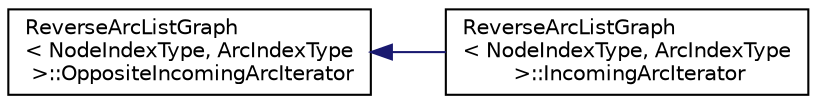 digraph "Graphical Class Hierarchy"
{
 // LATEX_PDF_SIZE
  edge [fontname="Helvetica",fontsize="10",labelfontname="Helvetica",labelfontsize="10"];
  node [fontname="Helvetica",fontsize="10",shape=record];
  rankdir="LR";
  Node0 [label="ReverseArcListGraph\l\< NodeIndexType, ArcIndexType\l \>::OppositeIncomingArcIterator",height=0.2,width=0.4,color="black", fillcolor="white", style="filled",URL="$classutil_1_1_reverse_arc_list_graph_1_1_opposite_incoming_arc_iterator.html",tooltip=" "];
  Node0 -> Node1 [dir="back",color="midnightblue",fontsize="10",style="solid",fontname="Helvetica"];
  Node1 [label="ReverseArcListGraph\l\< NodeIndexType, ArcIndexType\l \>::IncomingArcIterator",height=0.2,width=0.4,color="black", fillcolor="white", style="filled",URL="$classutil_1_1_reverse_arc_list_graph_1_1_incoming_arc_iterator.html",tooltip=" "];
}
